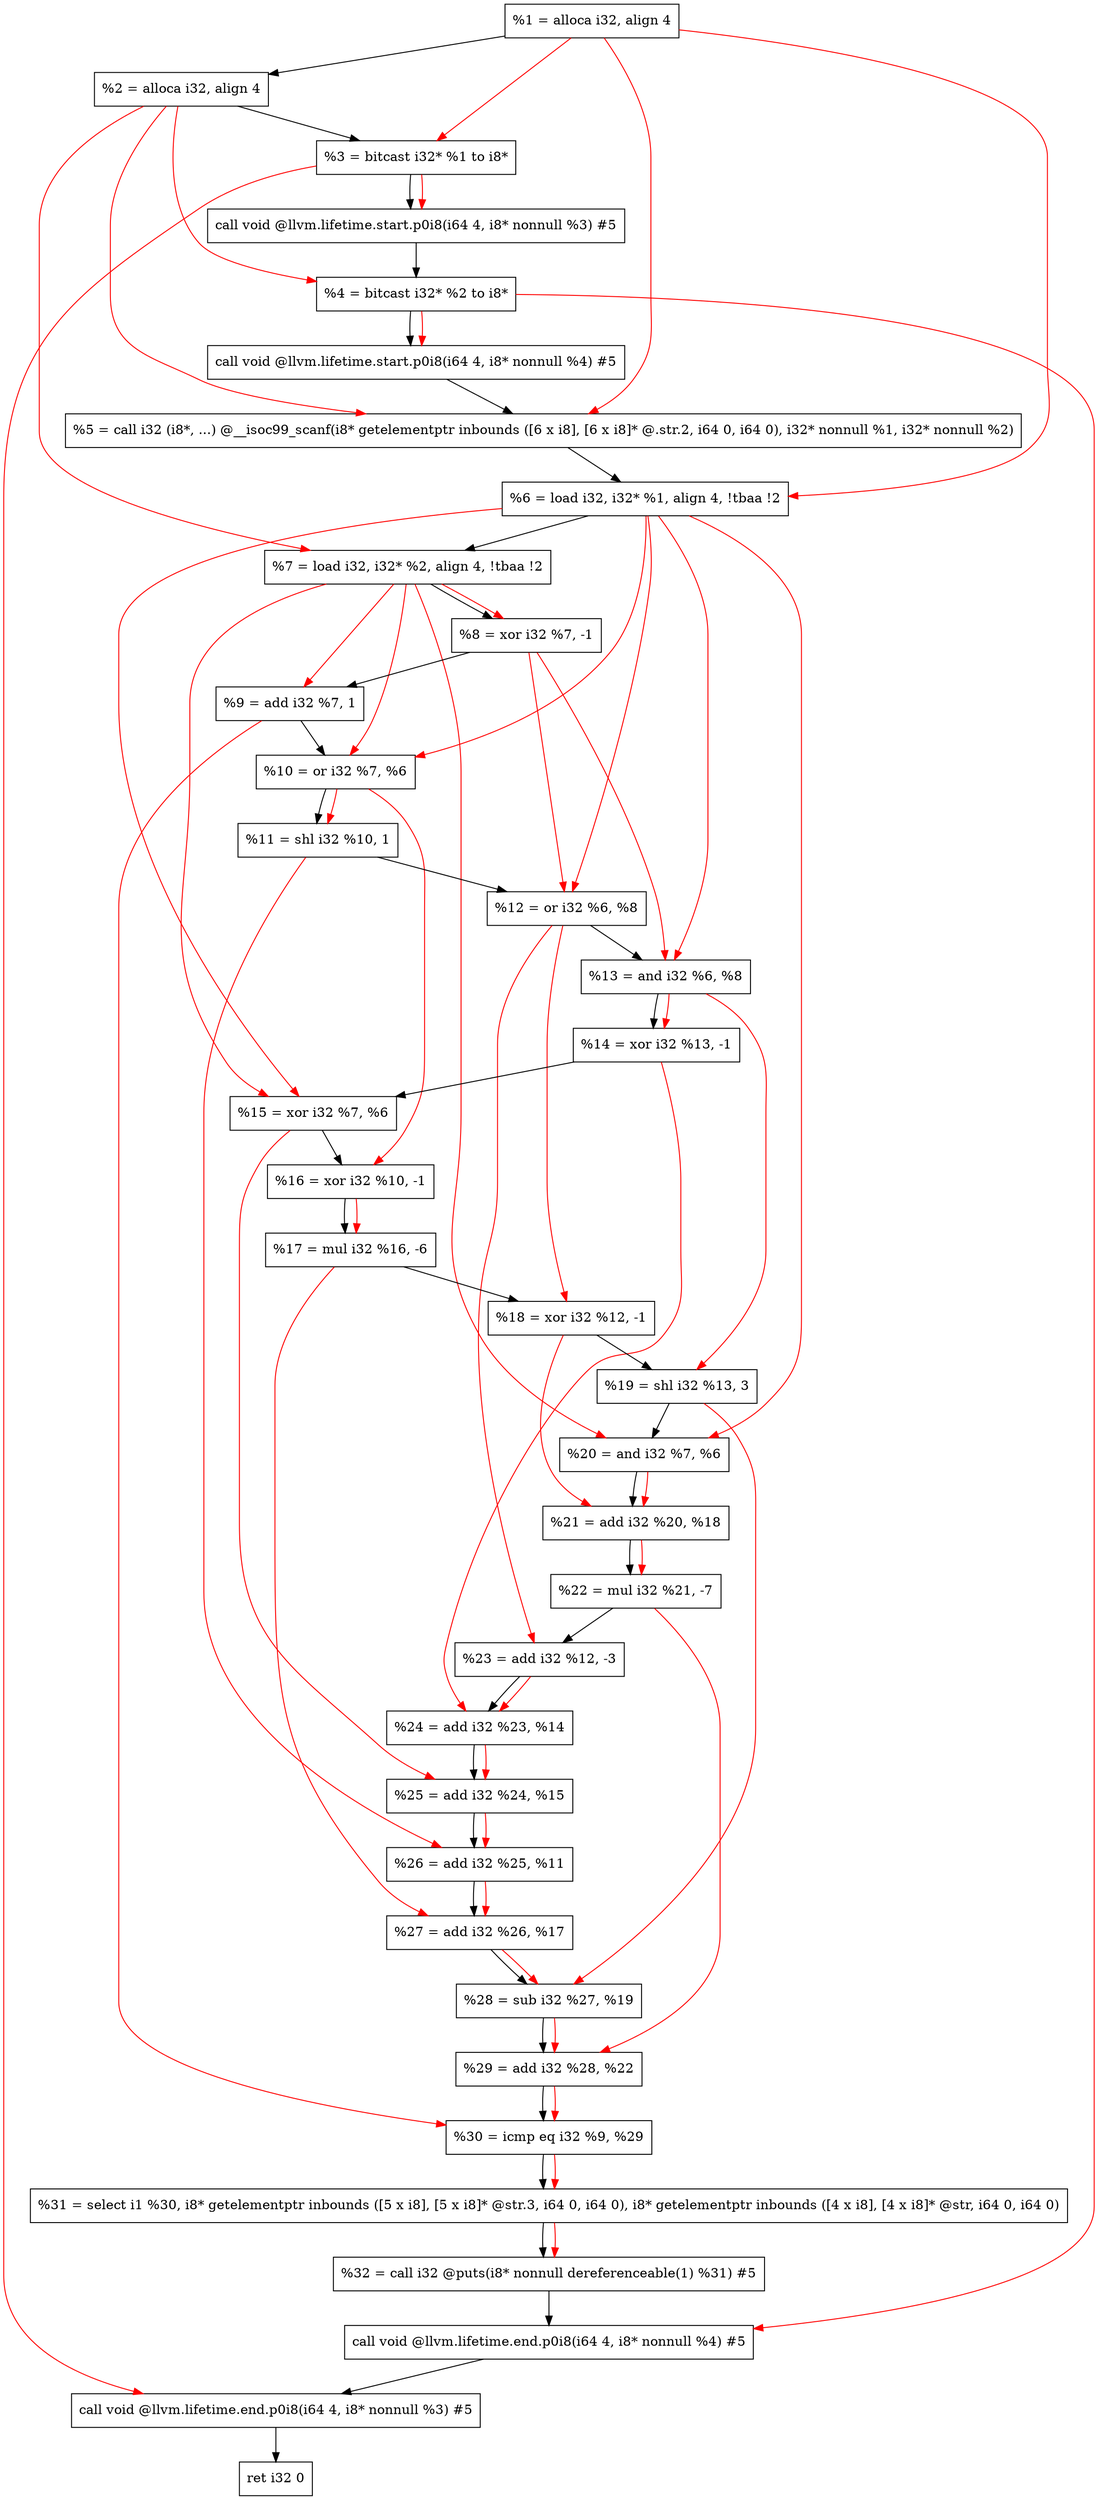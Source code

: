 digraph "DFG for'main' function" {
	Node0x1f27cb8[shape=record, label="  %1 = alloca i32, align 4"];
	Node0x1f27d38[shape=record, label="  %2 = alloca i32, align 4"];
	Node0x1f27dc8[shape=record, label="  %3 = bitcast i32* %1 to i8*"];
	Node0x1f28228[shape=record, label="  call void @llvm.lifetime.start.p0i8(i64 4, i8* nonnull %3) #5"];
	Node0x1f28308[shape=record, label="  %4 = bitcast i32* %2 to i8*"];
	Node0x1f28428[shape=record, label="  call void @llvm.lifetime.start.p0i8(i64 4, i8* nonnull %4) #5"];
	Node0x1f28660[shape=record, label="  %5 = call i32 (i8*, ...) @__isoc99_scanf(i8* getelementptr inbounds ([6 x i8], [6 x i8]* @.str.2, i64 0, i64 0), i32* nonnull %1, i32* nonnull %2)"];
	Node0x1f28718[shape=record, label="  %6 = load i32, i32* %1, align 4, !tbaa !2"];
	Node0x1f29688[shape=record, label="  %7 = load i32, i32* %2, align 4, !tbaa !2"];
	Node0x1f29d10[shape=record, label="  %8 = xor i32 %7, -1"];
	Node0x1f29d80[shape=record, label="  %9 = add i32 %7, 1"];
	Node0x1f29df0[shape=record, label="  %10 = or i32 %7, %6"];
	Node0x1f29e60[shape=record, label="  %11 = shl i32 %10, 1"];
	Node0x1f29ed0[shape=record, label="  %12 = or i32 %6, %8"];
	Node0x1f29f40[shape=record, label="  %13 = and i32 %6, %8"];
	Node0x1f29fb0[shape=record, label="  %14 = xor i32 %13, -1"];
	Node0x1f2a020[shape=record, label="  %15 = xor i32 %7, %6"];
	Node0x1f2a090[shape=record, label="  %16 = xor i32 %10, -1"];
	Node0x1f2a100[shape=record, label="  %17 = mul i32 %16, -6"];
	Node0x1f2a170[shape=record, label="  %18 = xor i32 %12, -1"];
	Node0x1f2a1e0[shape=record, label="  %19 = shl i32 %13, 3"];
	Node0x1f2a250[shape=record, label="  %20 = and i32 %7, %6"];
	Node0x1f2a2c0[shape=record, label="  %21 = add i32 %20, %18"];
	Node0x1f2a330[shape=record, label="  %22 = mul i32 %21, -7"];
	Node0x1f2a3a0[shape=record, label="  %23 = add i32 %12, -3"];
	Node0x1f2a410[shape=record, label="  %24 = add i32 %23, %14"];
	Node0x1f2a480[shape=record, label="  %25 = add i32 %24, %15"];
	Node0x1f2a4f0[shape=record, label="  %26 = add i32 %25, %11"];
	Node0x1f2a560[shape=record, label="  %27 = add i32 %26, %17"];
	Node0x1f2a5d0[shape=record, label="  %28 = sub i32 %27, %19"];
	Node0x1f2a640[shape=record, label="  %29 = add i32 %28, %22"];
	Node0x1f2a6b0[shape=record, label="  %30 = icmp eq i32 %9, %29"];
	Node0x1ec89d8[shape=record, label="  %31 = select i1 %30, i8* getelementptr inbounds ([5 x i8], [5 x i8]* @str.3, i64 0, i64 0), i8* getelementptr inbounds ([4 x i8], [4 x i8]* @str, i64 0, i64 0)"];
	Node0x1f2a740[shape=record, label="  %32 = call i32 @puts(i8* nonnull dereferenceable(1) %31) #5"];
	Node0x1f2aba8[shape=record, label="  call void @llvm.lifetime.end.p0i8(i64 4, i8* nonnull %4) #5"];
	Node0x1f2ad08[shape=record, label="  call void @llvm.lifetime.end.p0i8(i64 4, i8* nonnull %3) #5"];
	Node0x1f2adc8[shape=record, label="  ret i32 0"];
	Node0x1f27cb8 -> Node0x1f27d38;
	Node0x1f27d38 -> Node0x1f27dc8;
	Node0x1f27dc8 -> Node0x1f28228;
	Node0x1f28228 -> Node0x1f28308;
	Node0x1f28308 -> Node0x1f28428;
	Node0x1f28428 -> Node0x1f28660;
	Node0x1f28660 -> Node0x1f28718;
	Node0x1f28718 -> Node0x1f29688;
	Node0x1f29688 -> Node0x1f29d10;
	Node0x1f29d10 -> Node0x1f29d80;
	Node0x1f29d80 -> Node0x1f29df0;
	Node0x1f29df0 -> Node0x1f29e60;
	Node0x1f29e60 -> Node0x1f29ed0;
	Node0x1f29ed0 -> Node0x1f29f40;
	Node0x1f29f40 -> Node0x1f29fb0;
	Node0x1f29fb0 -> Node0x1f2a020;
	Node0x1f2a020 -> Node0x1f2a090;
	Node0x1f2a090 -> Node0x1f2a100;
	Node0x1f2a100 -> Node0x1f2a170;
	Node0x1f2a170 -> Node0x1f2a1e0;
	Node0x1f2a1e0 -> Node0x1f2a250;
	Node0x1f2a250 -> Node0x1f2a2c0;
	Node0x1f2a2c0 -> Node0x1f2a330;
	Node0x1f2a330 -> Node0x1f2a3a0;
	Node0x1f2a3a0 -> Node0x1f2a410;
	Node0x1f2a410 -> Node0x1f2a480;
	Node0x1f2a480 -> Node0x1f2a4f0;
	Node0x1f2a4f0 -> Node0x1f2a560;
	Node0x1f2a560 -> Node0x1f2a5d0;
	Node0x1f2a5d0 -> Node0x1f2a640;
	Node0x1f2a640 -> Node0x1f2a6b0;
	Node0x1f2a6b0 -> Node0x1ec89d8;
	Node0x1ec89d8 -> Node0x1f2a740;
	Node0x1f2a740 -> Node0x1f2aba8;
	Node0x1f2aba8 -> Node0x1f2ad08;
	Node0x1f2ad08 -> Node0x1f2adc8;
edge [color=red]
	Node0x1f27cb8 -> Node0x1f27dc8;
	Node0x1f27dc8 -> Node0x1f28228;
	Node0x1f27d38 -> Node0x1f28308;
	Node0x1f28308 -> Node0x1f28428;
	Node0x1f27cb8 -> Node0x1f28660;
	Node0x1f27d38 -> Node0x1f28660;
	Node0x1f27cb8 -> Node0x1f28718;
	Node0x1f27d38 -> Node0x1f29688;
	Node0x1f29688 -> Node0x1f29d10;
	Node0x1f29688 -> Node0x1f29d80;
	Node0x1f29688 -> Node0x1f29df0;
	Node0x1f28718 -> Node0x1f29df0;
	Node0x1f29df0 -> Node0x1f29e60;
	Node0x1f28718 -> Node0x1f29ed0;
	Node0x1f29d10 -> Node0x1f29ed0;
	Node0x1f28718 -> Node0x1f29f40;
	Node0x1f29d10 -> Node0x1f29f40;
	Node0x1f29f40 -> Node0x1f29fb0;
	Node0x1f29688 -> Node0x1f2a020;
	Node0x1f28718 -> Node0x1f2a020;
	Node0x1f29df0 -> Node0x1f2a090;
	Node0x1f2a090 -> Node0x1f2a100;
	Node0x1f29ed0 -> Node0x1f2a170;
	Node0x1f29f40 -> Node0x1f2a1e0;
	Node0x1f29688 -> Node0x1f2a250;
	Node0x1f28718 -> Node0x1f2a250;
	Node0x1f2a250 -> Node0x1f2a2c0;
	Node0x1f2a170 -> Node0x1f2a2c0;
	Node0x1f2a2c0 -> Node0x1f2a330;
	Node0x1f29ed0 -> Node0x1f2a3a0;
	Node0x1f2a3a0 -> Node0x1f2a410;
	Node0x1f29fb0 -> Node0x1f2a410;
	Node0x1f2a410 -> Node0x1f2a480;
	Node0x1f2a020 -> Node0x1f2a480;
	Node0x1f2a480 -> Node0x1f2a4f0;
	Node0x1f29e60 -> Node0x1f2a4f0;
	Node0x1f2a4f0 -> Node0x1f2a560;
	Node0x1f2a100 -> Node0x1f2a560;
	Node0x1f2a560 -> Node0x1f2a5d0;
	Node0x1f2a1e0 -> Node0x1f2a5d0;
	Node0x1f2a5d0 -> Node0x1f2a640;
	Node0x1f2a330 -> Node0x1f2a640;
	Node0x1f29d80 -> Node0x1f2a6b0;
	Node0x1f2a640 -> Node0x1f2a6b0;
	Node0x1f2a6b0 -> Node0x1ec89d8;
	Node0x1ec89d8 -> Node0x1f2a740;
	Node0x1f28308 -> Node0x1f2aba8;
	Node0x1f27dc8 -> Node0x1f2ad08;
}
